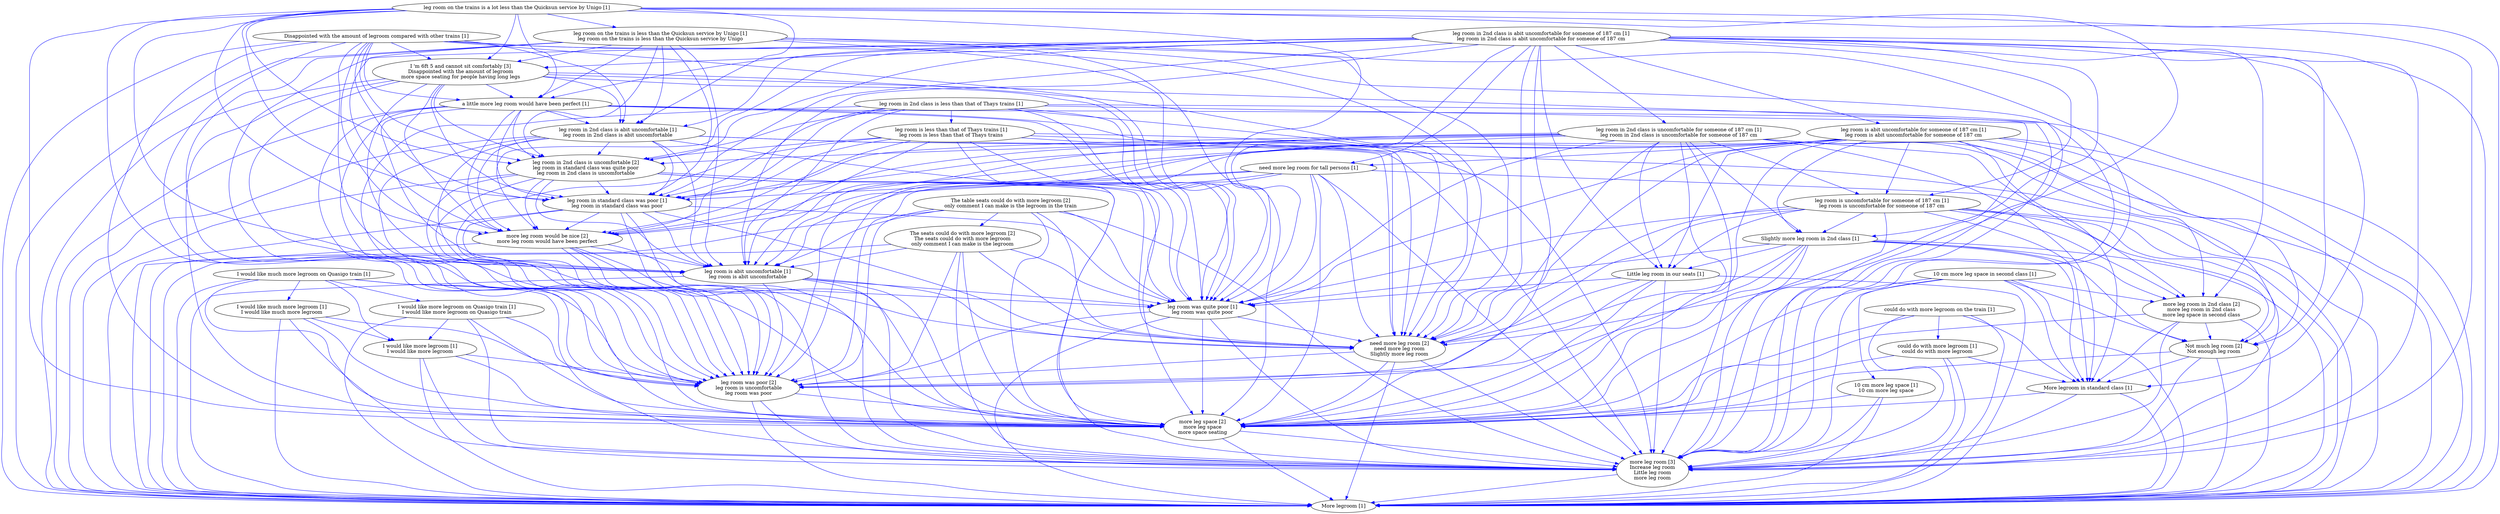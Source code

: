 digraph collapsedGraph {
"I 'm 6ft 5 and cannot sit comfortably [3]\nDisappointed with the amount of legroom\nmore space seating for people having long legs""more leg space [2]\nmore leg space\nmore space seating""leg room in 2nd class is uncomfortable [2]\nleg room in standard class was quite poor\nleg room in 2nd class is uncomfortable""more leg room [3]\nIncrease leg room\nLittle leg room\nmore leg room""need more leg room [2]\nneed more leg room\nSlightly more leg room""leg room was poor [2]\nleg room is uncomfortable\nleg room was poor""more leg room would be nice [2]\nmore leg room would have been perfect""more leg room in 2nd class [2]\nmore leg room in 2nd class\nmore leg space in second class""The table seats could do with more legroom [2]\nonly comment I can make is the legroom in the train""The seats could do with more legroom [2]\nThe seats could do with more legroom\nonly comment I can make is the legroom""Not much leg room [2]\nNot enough leg room""10 cm more leg space in second class [1]""10 cm more leg space [1]\n10 cm more leg space""Disappointed with the amount of legroom compared with other trains [1]""I would like much more legroom on Quasigo train [1]""I would like more legroom on Quasigo train [1]\nI would like more legroom on Quasigo train""I would like more legroom [1]\nI would like more legroom""I would like much more legroom [1]\nI would like much more legroom""Little leg room in our seats [1]""More legroom [1]""More legroom in standard class [1]""Slightly more leg room in 2nd class [1]""a little more leg room would have been perfect [1]""could do with more legroom on the train [1]""could do with more legroom [1]\ncould do with more legroom""leg room in 2nd class is abit uncomfortable for someone of 187 cm [1]\nleg room in 2nd class is abit uncomfortable for someone of 187 cm""leg room is abit uncomfortable for someone of 187 cm [1]\nleg room is abit uncomfortable for someone of 187 cm""leg room is abit uncomfortable [1]\nleg room is abit uncomfortable""leg room is uncomfortable for someone of 187 cm [1]\nleg room is uncomfortable for someone of 187 cm""leg room in 2nd class is abit uncomfortable [1]\nleg room in 2nd class is abit uncomfortable""leg room in 2nd class is uncomfortable for someone of 187 cm [1]\nleg room in 2nd class is uncomfortable for someone of 187 cm""leg room in 2nd class is less than that of Thays trains [1]""leg room is less than that of Thays trains [1]\nleg room is less than that of Thays trains""leg room in standard class was poor [1]\nleg room in standard class was poor""leg room was quite poor [1]\nleg room was quite poor""leg room on the trains is a lot less than the Quicksun service by Unigo [1]""leg room on the trains is less than the Quicksun service by Unigo [1]\nleg room on the trains is less than the Quicksun service by Unigo""need more leg room for tall persons [1]""leg room in standard class was poor [1]\nleg room in standard class was poor" -> "need more leg room [2]\nneed more leg room\nSlightly more leg room" [color=blue]
"leg room in standard class was poor [1]\nleg room in standard class was poor" -> "more leg room would be nice [2]\nmore leg room would have been perfect" [color=blue]
"Little leg room in our seats [1]" -> "leg room was poor [2]\nleg room is uncomfortable\nleg room was poor" [color=blue]
"Little leg room in our seats [1]" -> "need more leg room [2]\nneed more leg room\nSlightly more leg room" [color=blue]
"leg room in 2nd class is abit uncomfortable [1]\nleg room in 2nd class is abit uncomfortable" -> "need more leg room [2]\nneed more leg room\nSlightly more leg room" [color=blue]
"leg room in 2nd class is abit uncomfortable [1]\nleg room in 2nd class is abit uncomfortable" -> "leg room was poor [2]\nleg room is uncomfortable\nleg room was poor" [color=blue]
"Not much leg room [2]\nNot enough leg room" -> "More legroom [1]" [color=blue]
"leg room is abit uncomfortable for someone of 187 cm [1]\nleg room is abit uncomfortable for someone of 187 cm" -> "leg room was poor [2]\nleg room is uncomfortable\nleg room was poor" [color=blue]
"leg room in standard class was poor [1]\nleg room in standard class was poor" -> "More legroom [1]" [color=blue]
"Not much leg room [2]\nNot enough leg room" -> "more leg room [3]\nIncrease leg room\nLittle leg room\nmore leg room" [color=blue]
"leg room in 2nd class is abit uncomfortable [1]\nleg room in 2nd class is abit uncomfortable" -> "more leg room [3]\nIncrease leg room\nLittle leg room\nmore leg room" [color=blue]
"Not much leg room [2]\nNot enough leg room" -> "More legroom in standard class [1]" [color=blue]
"leg room was poor [2]\nleg room is uncomfortable\nleg room was poor" -> "more leg room [3]\nIncrease leg room\nLittle leg room\nmore leg room" [color=blue]
"leg room was poor [2]\nleg room is uncomfortable\nleg room was poor" -> "more leg space [2]\nmore leg space\nmore space seating" [color=blue]
"leg room in 2nd class is abit uncomfortable [1]\nleg room in 2nd class is abit uncomfortable" -> "More legroom [1]" [color=blue]
"I would like much more legroom [1]\nI would like much more legroom" -> "more leg space [2]\nmore leg space\nmore space seating" [color=blue]
"leg room in standard class was poor [1]\nleg room in standard class was poor" -> "more leg room [3]\nIncrease leg room\nLittle leg room\nmore leg room" [color=blue]
"Disappointed with the amount of legroom compared with other trains [1]" -> "more leg space [2]\nmore leg space\nmore space seating" [color=blue]
"leg room in 2nd class is uncomfortable for someone of 187 cm [1]\nleg room in 2nd class is uncomfortable for someone of 187 cm" -> "more leg space [2]\nmore leg space\nmore space seating" [color=blue]
"more leg room would be nice [2]\nmore leg room would have been perfect" -> "need more leg room [2]\nneed more leg room\nSlightly more leg room" [color=blue]
"more leg room would be nice [2]\nmore leg room would have been perfect" -> "leg room was poor [2]\nleg room is uncomfortable\nleg room was poor" [color=blue]
"leg room in 2nd class is uncomfortable for someone of 187 cm [1]\nleg room in 2nd class is uncomfortable for someone of 187 cm" -> "more leg room [3]\nIncrease leg room\nLittle leg room\nmore leg room" [color=blue]
"more leg room would be nice [2]\nmore leg room would have been perfect" -> "leg room is abit uncomfortable [1]\nleg room is abit uncomfortable" [color=blue]
"I would like much more legroom [1]\nI would like much more legroom" -> "more leg room [3]\nIncrease leg room\nLittle leg room\nmore leg room" [color=blue]
"I would like much more legroom [1]\nI would like much more legroom" -> "More legroom [1]" [color=blue]
"need more leg room [2]\nneed more leg room\nSlightly more leg room" -> "More legroom [1]" [color=blue]
"I 'm 6ft 5 and cannot sit comfortably [3]\nDisappointed with the amount of legroom\nmore space seating for people having long legs" -> "leg room is abit uncomfortable [1]\nleg room is abit uncomfortable" [color=blue]
"leg room was quite poor [1]\nleg room was quite poor" -> "more leg room [3]\nIncrease leg room\nLittle leg room\nmore leg room" [color=blue]
"leg room was quite poor [1]\nleg room was quite poor" -> "leg room was poor [2]\nleg room is uncomfortable\nleg room was poor" [color=blue]
"leg room was quite poor [1]\nleg room was quite poor" -> "more leg space [2]\nmore leg space\nmore space seating" [color=blue]
"I 'm 6ft 5 and cannot sit comfortably [3]\nDisappointed with the amount of legroom\nmore space seating for people having long legs" -> "need more leg room [2]\nneed more leg room\nSlightly more leg room" [color=blue]
"need more leg room [2]\nneed more leg room\nSlightly more leg room" -> "more leg room [3]\nIncrease leg room\nLittle leg room\nmore leg room" [color=blue]
"I 'm 6ft 5 and cannot sit comfortably [3]\nDisappointed with the amount of legroom\nmore space seating for people having long legs" -> "leg room was poor [2]\nleg room is uncomfortable\nleg room was poor" [color=blue]
"could do with more legroom on the train [1]" -> "more leg room [3]\nIncrease leg room\nLittle leg room\nmore leg room" [color=blue]
"leg room in 2nd class is uncomfortable for someone of 187 cm [1]\nleg room in 2nd class is uncomfortable for someone of 187 cm" -> "need more leg room [2]\nneed more leg room\nSlightly more leg room" [color=blue]
"could do with more legroom on the train [1]" -> "more leg space [2]\nmore leg space\nmore space seating" [color=blue]
"I would like more legroom [1]\nI would like more legroom" -> "more leg space [2]\nmore leg space\nmore space seating" [color=blue]
"need more leg room for tall persons [1]" -> "more leg room [3]\nIncrease leg room\nLittle leg room\nmore leg room" [color=blue]
"need more leg room for tall persons [1]" -> "More legroom [1]" [color=blue]
"could do with more legroom on the train [1]" -> "More legroom in standard class [1]" [color=blue]
"leg room in 2nd class is less than that of Thays trains [1]" -> "leg room is abit uncomfortable [1]\nleg room is abit uncomfortable" [color=blue]
"could do with more legroom on the train [1]" -> "More legroom [1]" [color=blue]
"leg room is abit uncomfortable for someone of 187 cm [1]\nleg room is abit uncomfortable for someone of 187 cm" -> "more leg space [2]\nmore leg space\nmore space seating" [color=blue]
"10 cm more leg space in second class [1]" -> "Not much leg room [2]\nNot enough leg room" [color=blue]
"leg room is abit uncomfortable for someone of 187 cm [1]\nleg room is abit uncomfortable for someone of 187 cm" -> "more leg room [3]\nIncrease leg room\nLittle leg room\nmore leg room" [color=blue]
"I would like more legroom [1]\nI would like more legroom" -> "More legroom [1]" [color=blue]
"leg room in 2nd class is less than that of Thays trains [1]" -> "need more leg room [2]\nneed more leg room\nSlightly more leg room" [color=blue]
"I would like more legroom [1]\nI would like more legroom" -> "more leg room [3]\nIncrease leg room\nLittle leg room\nmore leg room" [color=blue]
"The seats could do with more legroom [2]\nThe seats could do with more legroom\nonly comment I can make is the legroom" -> "more leg space [2]\nmore leg space\nmore space seating" [color=blue]
"need more leg room for tall persons [1]" -> "leg room in standard class was poor [1]\nleg room in standard class was poor" [color=blue]
"10 cm more leg space in second class [1]" -> "More legroom [1]" [color=blue]
"Disappointed with the amount of legroom compared with other trains [1]" -> "leg room is abit uncomfortable [1]\nleg room is abit uncomfortable" [color=blue]
"need more leg room for tall persons [1]" -> "leg room was quite poor [1]\nleg room was quite poor" [color=blue]
"10 cm more leg space in second class [1]" -> "more leg room [3]\nIncrease leg room\nLittle leg room\nmore leg room" [color=blue]
"Disappointed with the amount of legroom compared with other trains [1]" -> "leg room was poor [2]\nleg room is uncomfortable\nleg room was poor" [color=blue]
"Disappointed with the amount of legroom compared with other trains [1]" -> "need more leg room [2]\nneed more leg room\nSlightly more leg room" [color=blue]
"leg room is abit uncomfortable for someone of 187 cm [1]\nleg room is abit uncomfortable for someone of 187 cm" -> "need more leg room [2]\nneed more leg room\nSlightly more leg room" [color=blue]
"10 cm more leg space in second class [1]" -> "More legroom in standard class [1]" [color=blue]
"leg room is abit uncomfortable [1]\nleg room is abit uncomfortable" -> "leg room was poor [2]\nleg room is uncomfortable\nleg room was poor" [color=blue]
"leg room is abit uncomfortable [1]\nleg room is abit uncomfortable" -> "need more leg room [2]\nneed more leg room\nSlightly more leg room" [color=blue]
"The seats could do with more legroom [2]\nThe seats could do with more legroom\nonly comment I can make is the legroom" -> "More legroom [1]" [color=blue]
"The seats could do with more legroom [2]\nThe seats could do with more legroom\nonly comment I can make is the legroom" -> "leg room is abit uncomfortable [1]\nleg room is abit uncomfortable" [color=blue]
"The seats could do with more legroom [2]\nThe seats could do with more legroom\nonly comment I can make is the legroom" -> "leg room was poor [2]\nleg room is uncomfortable\nleg room was poor" [color=blue]
"The seats could do with more legroom [2]\nThe seats could do with more legroom\nonly comment I can make is the legroom" -> "need more leg room [2]\nneed more leg room\nSlightly more leg room" [color=blue]
"leg room is abit uncomfortable for someone of 187 cm [1]\nleg room is abit uncomfortable for someone of 187 cm" -> "leg room was quite poor [1]\nleg room was quite poor" [color=blue]
"leg room is abit uncomfortable for someone of 187 cm [1]\nleg room is abit uncomfortable for someone of 187 cm" -> "leg room in standard class was poor [1]\nleg room in standard class was poor" [color=blue]
"a little more leg room would have been perfect [1]" -> "need more leg room [2]\nneed more leg room\nSlightly more leg room" [color=blue]
"a little more leg room would have been perfect [1]" -> "leg room was poor [2]\nleg room is uncomfortable\nleg room was poor" [color=blue]
"a little more leg room would have been perfect [1]" -> "leg room is abit uncomfortable [1]\nleg room is abit uncomfortable" [color=blue]
"leg room on the trains is less than the Quicksun service by Unigo [1]\nleg room on the trains is less than the Quicksun service by Unigo" -> "need more leg room [2]\nneed more leg room\nSlightly more leg room" [color=blue]
"Not much leg room [2]\nNot enough leg room" -> "more leg space [2]\nmore leg space\nmore space seating" [color=blue]
"leg room was poor [2]\nleg room is uncomfortable\nleg room was poor" -> "More legroom [1]" [color=blue]
"leg room is abit uncomfortable for someone of 187 cm [1]\nleg room is abit uncomfortable for someone of 187 cm" -> "more leg room would be nice [2]\nmore leg room would have been perfect" [color=blue]
"leg room is abit uncomfortable for someone of 187 cm [1]\nleg room is abit uncomfortable for someone of 187 cm" -> "need more leg room for tall persons [1]" [color=blue]
"leg room on the trains is less than the Quicksun service by Unigo [1]\nleg room on the trains is less than the Quicksun service by Unigo" -> "leg room is abit uncomfortable [1]\nleg room is abit uncomfortable" [color=blue]
"leg room on the trains is less than the Quicksun service by Unigo [1]\nleg room on the trains is less than the Quicksun service by Unigo" -> "I 'm 6ft 5 and cannot sit comfortably [3]\nDisappointed with the amount of legroom\nmore space seating for people having long legs" [color=blue]
"leg room on the trains is less than the Quicksun service by Unigo [1]\nleg room on the trains is less than the Quicksun service by Unigo" -> "more leg room would be nice [2]\nmore leg room would have been perfect" [color=blue]
"Slightly more leg room in 2nd class [1]" -> "more leg room [3]\nIncrease leg room\nLittle leg room\nmore leg room" [color=blue]
"Slightly more leg room in 2nd class [1]" -> "More legroom [1]" [color=blue]
"Slightly more leg room in 2nd class [1]" -> "Little leg room in our seats [1]" [color=blue]
"leg room on the trains is less than the Quicksun service by Unigo [1]\nleg room on the trains is less than the Quicksun service by Unigo" -> "leg room in 2nd class is uncomfortable [2]\nleg room in standard class was quite poor\nleg room in 2nd class is uncomfortable" [color=blue]
"leg room on the trains is less than the Quicksun service by Unigo [1]\nleg room on the trains is less than the Quicksun service by Unigo" -> "leg room in 2nd class is abit uncomfortable [1]\nleg room in 2nd class is abit uncomfortable" [color=blue]
"leg room on the trains is less than the Quicksun service by Unigo [1]\nleg room on the trains is less than the Quicksun service by Unigo" -> "more leg room [3]\nIncrease leg room\nLittle leg room\nmore leg room" [color=blue]
"leg room on the trains is less than the Quicksun service by Unigo [1]\nleg room on the trains is less than the Quicksun service by Unigo" -> "more leg space [2]\nmore leg space\nmore space seating" [color=blue]
"leg room on the trains is less than the Quicksun service by Unigo [1]\nleg room on the trains is less than the Quicksun service by Unigo" -> "leg room was poor [2]\nleg room is uncomfortable\nleg room was poor" [color=blue]
"Slightly more leg room in 2nd class [1]" -> "leg room was poor [2]\nleg room is uncomfortable\nleg room was poor" [color=blue]
"Slightly more leg room in 2nd class [1]" -> "leg room was quite poor [1]\nleg room was quite poor" [color=blue]
"leg room in 2nd class is abit uncomfortable for someone of 187 cm [1]\nleg room in 2nd class is abit uncomfortable for someone of 187 cm" -> "need more leg room [2]\nneed more leg room\nSlightly more leg room" [color=blue]
"leg room in 2nd class is abit uncomfortable for someone of 187 cm [1]\nleg room in 2nd class is abit uncomfortable for someone of 187 cm" -> "leg room was poor [2]\nleg room is uncomfortable\nleg room was poor" [color=blue]
"a little more leg room would have been perfect [1]" -> "more leg space [2]\nmore leg space\nmore space seating" [color=blue]
"I 'm 6ft 5 and cannot sit comfortably [3]\nDisappointed with the amount of legroom\nmore space seating for people having long legs" -> "leg room in standard class was poor [1]\nleg room in standard class was poor" [color=blue]
"10 cm more leg space in second class [1]" -> "more leg space [2]\nmore leg space\nmore space seating" [color=blue]
"a little more leg room would have been perfect [1]" -> "leg room in 2nd class is uncomfortable [2]\nleg room in standard class was quite poor\nleg room in 2nd class is uncomfortable" [color=blue]
"a little more leg room would have been perfect [1]" -> "leg room in 2nd class is abit uncomfortable [1]\nleg room in 2nd class is abit uncomfortable" [color=blue]
"Slightly more leg room in 2nd class [1]" -> "need more leg room [2]\nneed more leg room\nSlightly more leg room" [color=blue]
"more leg room in 2nd class [2]\nmore leg room in 2nd class\nmore leg space in second class" -> "Not much leg room [2]\nNot enough leg room" [color=blue]
"need more leg room for tall persons [1]" -> "more leg room would be nice [2]\nmore leg room would have been perfect" [color=blue]
"I would like more legroom [1]\nI would like more legroom" -> "leg room was poor [2]\nleg room is uncomfortable\nleg room was poor" [color=blue]
"10 cm more leg space in second class [1]" -> "more leg room in 2nd class [2]\nmore leg room in 2nd class\nmore leg space in second class" [color=blue]
"more leg room in 2nd class [2]\nmore leg room in 2nd class\nmore leg space in second class" -> "More legroom in standard class [1]" [color=blue]
"more leg room in 2nd class [2]\nmore leg room in 2nd class\nmore leg space in second class" -> "more leg room [3]\nIncrease leg room\nLittle leg room\nmore leg room" [color=blue]
"need more leg room for tall persons [1]" -> "leg room was poor [2]\nleg room is uncomfortable\nleg room was poor" [color=blue]
"need more leg room for tall persons [1]" -> "more leg space [2]\nmore leg space\nmore space seating" [color=blue]
"I would like more legroom on Quasigo train [1]\nI would like more legroom on Quasigo train" -> "more leg space [2]\nmore leg space\nmore space seating" [color=blue]
"Slightly more leg room in 2nd class [1]" -> "more leg space [2]\nmore leg space\nmore space seating" [color=blue]
"more leg room in 2nd class [2]\nmore leg room in 2nd class\nmore leg space in second class" -> "More legroom [1]" [color=blue]
"a little more leg room would have been perfect [1]" -> "leg room in standard class was poor [1]\nleg room in standard class was poor" [color=blue]
"a little more leg room would have been perfect [1]" -> "leg room was quite poor [1]\nleg room was quite poor" [color=blue]
"I 'm 6ft 5 and cannot sit comfortably [3]\nDisappointed with the amount of legroom\nmore space seating for people having long legs" -> "leg room in 2nd class is uncomfortable [2]\nleg room in standard class was quite poor\nleg room in 2nd class is uncomfortable" [color=blue]
"I 'm 6ft 5 and cannot sit comfortably [3]\nDisappointed with the amount of legroom\nmore space seating for people having long legs" -> "leg room in 2nd class is abit uncomfortable [1]\nleg room in 2nd class is abit uncomfortable" [color=blue]
"I would like more legroom on Quasigo train [1]\nI would like more legroom on Quasigo train" -> "More legroom [1]" [color=blue]
"a little more leg room would have been perfect [1]" -> "more leg room would be nice [2]\nmore leg room would have been perfect" [color=blue]
"I would like more legroom on Quasigo train [1]\nI would like more legroom on Quasigo train" -> "more leg room [3]\nIncrease leg room\nLittle leg room\nmore leg room" [color=blue]
"leg room was quite poor [1]\nleg room was quite poor" -> "need more leg room [2]\nneed more leg room\nSlightly more leg room" [color=blue]
"more leg room in 2nd class [2]\nmore leg room in 2nd class\nmore leg space in second class" -> "more leg space [2]\nmore leg space\nmore space seating" [color=blue]
"more leg room [3]\nIncrease leg room\nLittle leg room\nmore leg room" -> "More legroom [1]" [color=blue]
"The table seats could do with more legroom [2]\nonly comment I can make is the legroom in the train" -> "leg room was poor [2]\nleg room is uncomfortable\nleg room was poor" [color=blue]
"The table seats could do with more legroom [2]\nonly comment I can make is the legroom in the train" -> "more leg room [3]\nIncrease leg room\nLittle leg room\nmore leg room" [color=blue]
"leg room on the trains is less than the Quicksun service by Unigo [1]\nleg room on the trains is less than the Quicksun service by Unigo" -> "More legroom [1]" [color=blue]
"leg room was quite poor [1]\nleg room was quite poor" -> "More legroom [1]" [color=blue]
"I would like much more legroom [1]\nI would like much more legroom" -> "leg room was poor [2]\nleg room is uncomfortable\nleg room was poor" [color=blue]
"a little more leg room would have been perfect [1]" -> "more leg room [3]\nIncrease leg room\nLittle leg room\nmore leg room" [color=blue]
"a little more leg room would have been perfect [1]" -> "More legroom [1]" [color=blue]
"leg room on the trains is less than the Quicksun service by Unigo [1]\nleg room on the trains is less than the Quicksun service by Unigo" -> "leg room was quite poor [1]\nleg room was quite poor" [color=blue]
"leg room on the trains is less than the Quicksun service by Unigo [1]\nleg room on the trains is less than the Quicksun service by Unigo" -> "a little more leg room would have been perfect [1]" [color=blue]
"leg room on the trains is less than the Quicksun service by Unigo [1]\nleg room on the trains is less than the Quicksun service by Unigo" -> "leg room in standard class was poor [1]\nleg room in standard class was poor" [color=blue]
"I would like more legroom on Quasigo train [1]\nI would like more legroom on Quasigo train" -> "leg room was poor [2]\nleg room is uncomfortable\nleg room was poor" [color=blue]
"I would like much more legroom on Quasigo train [1]" -> "more leg space [2]\nmore leg space\nmore space seating" [color=blue]
"leg room in 2nd class is uncomfortable [2]\nleg room in standard class was quite poor\nleg room in 2nd class is uncomfortable" -> "more leg room [3]\nIncrease leg room\nLittle leg room\nmore leg room" [color=blue]
"leg room in 2nd class is uncomfortable [2]\nleg room in standard class was quite poor\nleg room in 2nd class is uncomfortable" -> "more leg space [2]\nmore leg space\nmore space seating" [color=blue]
"I would like much more legroom on Quasigo train [1]" -> "more leg room [3]\nIncrease leg room\nLittle leg room\nmore leg room" [color=blue]
"leg room on the trains is a lot less than the Quicksun service by Unigo [1]" -> "leg room is abit uncomfortable [1]\nleg room is abit uncomfortable" [color=blue]
"The table seats could do with more legroom [2]\nonly comment I can make is the legroom in the train" -> "The seats could do with more legroom [2]\nThe seats could do with more legroom\nonly comment I can make is the legroom" [color=blue]
"I would like much more legroom on Quasigo train [1]" -> "More legroom [1]" [color=blue]
"leg room in 2nd class is less than that of Thays trains [1]" -> "more leg room [3]\nIncrease leg room\nLittle leg room\nmore leg room" [color=blue]
"leg room on the trains is a lot less than the Quicksun service by Unigo [1]" -> "need more leg room [2]\nneed more leg room\nSlightly more leg room" [color=blue]
"leg room in 2nd class is less than that of Thays trains [1]" -> "More legroom [1]" [color=blue]
"I 'm 6ft 5 and cannot sit comfortably [3]\nDisappointed with the amount of legroom\nmore space seating for people having long legs" -> "a little more leg room would have been perfect [1]" [color=blue]
"more leg room would be nice [2]\nmore leg room would have been perfect" -> "More legroom [1]" [color=blue]
"more leg room would be nice [2]\nmore leg room would have been perfect" -> "more leg room [3]\nIncrease leg room\nLittle leg room\nmore leg room" [color=blue]
"could do with more legroom [1]\ncould do with more legroom" -> "more leg space [2]\nmore leg space\nmore space seating" [color=blue]
"The seats could do with more legroom [2]\nThe seats could do with more legroom\nonly comment I can make is the legroom" -> "leg room was quite poor [1]\nleg room was quite poor" [color=blue]
"leg room in 2nd class is uncomfortable [2]\nleg room in standard class was quite poor\nleg room in 2nd class is uncomfortable" -> "leg room was quite poor [1]\nleg room was quite poor" [color=blue]
"The table seats could do with more legroom [2]\nonly comment I can make is the legroom in the train" -> "leg room was quite poor [1]\nleg room was quite poor" [color=blue]
"leg room in 2nd class is uncomfortable for someone of 187 cm [1]\nleg room in 2nd class is uncomfortable for someone of 187 cm" -> "leg room was poor [2]\nleg room is uncomfortable\nleg room was poor" [color=blue]
"could do with more legroom [1]\ncould do with more legroom" -> "more leg room [3]\nIncrease leg room\nLittle leg room\nmore leg room" [color=blue]
"leg room in 2nd class is less than that of Thays trains [1]" -> "leg room was quite poor [1]\nleg room was quite poor" [color=blue]
"leg room in 2nd class is uncomfortable [2]\nleg room in standard class was quite poor\nleg room in 2nd class is uncomfortable" -> "leg room in standard class was poor [1]\nleg room in standard class was poor" [color=blue]
"leg room in 2nd class is less than that of Thays trains [1]" -> "leg room in standard class was poor [1]\nleg room in standard class was poor" [color=blue]
"I 'm 6ft 5 and cannot sit comfortably [3]\nDisappointed with the amount of legroom\nmore space seating for people having long legs" -> "more leg space [2]\nmore leg space\nmore space seating" [color=blue]
"leg room on the trains is a lot less than the Quicksun service by Unigo [1]" -> "more leg room would be nice [2]\nmore leg room would have been perfect" [color=blue]
"more leg room would be nice [2]\nmore leg room would have been perfect" -> "leg room was quite poor [1]\nleg room was quite poor" [color=blue]
"leg room on the trains is a lot less than the Quicksun service by Unigo [1]" -> "I 'm 6ft 5 and cannot sit comfortably [3]\nDisappointed with the amount of legroom\nmore space seating for people having long legs" [color=blue]
"I 'm 6ft 5 and cannot sit comfortably [3]\nDisappointed with the amount of legroom\nmore space seating for people having long legs" -> "more leg room [3]\nIncrease leg room\nLittle leg room\nmore leg room" [color=blue]
"leg room is less than that of Thays trains [1]\nleg room is less than that of Thays trains" -> "leg room was poor [2]\nleg room is uncomfortable\nleg room was poor" [color=blue]
"leg room is less than that of Thays trains [1]\nleg room is less than that of Thays trains" -> "more leg space [2]\nmore leg space\nmore space seating" [color=blue]
"The seats could do with more legroom [2]\nThe seats could do with more legroom\nonly comment I can make is the legroom" -> "more leg room [3]\nIncrease leg room\nLittle leg room\nmore leg room" [color=blue]
"leg room is less than that of Thays trains [1]\nleg room is less than that of Thays trains" -> "leg room is abit uncomfortable [1]\nleg room is abit uncomfortable" [color=blue]
"leg room on the trains is a lot less than the Quicksun service by Unigo [1]" -> "leg room was poor [2]\nleg room is uncomfortable\nleg room was poor" [color=blue]
"leg room in 2nd class is uncomfortable [2]\nleg room in standard class was quite poor\nleg room in 2nd class is uncomfortable" -> "more leg room would be nice [2]\nmore leg room would have been perfect" [color=blue]
"leg room in 2nd class is less than that of Thays trains [1]" -> "more leg room would be nice [2]\nmore leg room would have been perfect" [color=blue]
"leg room is less than that of Thays trains [1]\nleg room is less than that of Thays trains" -> "leg room in 2nd class is uncomfortable [2]\nleg room in standard class was quite poor\nleg room in 2nd class is uncomfortable" [color=blue]
"leg room in 2nd class is uncomfortable [2]\nleg room in standard class was quite poor\nleg room in 2nd class is uncomfortable" -> "need more leg room [2]\nneed more leg room\nSlightly more leg room" [color=blue]
"leg room is less than that of Thays trains [1]\nleg room is less than that of Thays trains" -> "more leg room [3]\nIncrease leg room\nLittle leg room\nmore leg room" [color=blue]
"leg room on the trains is a lot less than the Quicksun service by Unigo [1]" -> "more leg space [2]\nmore leg space\nmore space seating" [color=blue]
"leg room on the trains is a lot less than the Quicksun service by Unigo [1]" -> "more leg room [3]\nIncrease leg room\nLittle leg room\nmore leg room" [color=blue]
"leg room on the trains is a lot less than the Quicksun service by Unigo [1]" -> "leg room in 2nd class is abit uncomfortable [1]\nleg room in 2nd class is abit uncomfortable" [color=blue]
"leg room on the trains is a lot less than the Quicksun service by Unigo [1]" -> "leg room in 2nd class is uncomfortable [2]\nleg room in standard class was quite poor\nleg room in 2nd class is uncomfortable" [color=blue]
"leg room in 2nd class is less than that of Thays trains [1]" -> "leg room was poor [2]\nleg room is uncomfortable\nleg room was poor" [color=blue]
"leg room in 2nd class is less than that of Thays trains [1]" -> "more leg space [2]\nmore leg space\nmore space seating" [color=blue]
"I would like much more legroom on Quasigo train [1]" -> "leg room was poor [2]\nleg room is uncomfortable\nleg room was poor" [color=blue]
"10 cm more leg space [1]\n10 cm more leg space" -> "More legroom [1]" [color=blue]
"10 cm more leg space [1]\n10 cm more leg space" -> "more leg room [3]\nIncrease leg room\nLittle leg room\nmore leg room" [color=blue]
"leg room on the trains is a lot less than the Quicksun service by Unigo [1]" -> "More legroom [1]" [color=blue]
"I 'm 6ft 5 and cannot sit comfortably [3]\nDisappointed with the amount of legroom\nmore space seating for people having long legs" -> "leg room was quite poor [1]\nleg room was quite poor" [color=blue]
"leg room is less than that of Thays trains [1]\nleg room is less than that of Thays trains" -> "need more leg room [2]\nneed more leg room\nSlightly more leg room" [color=blue]
"leg room in 2nd class is less than that of Thays trains [1]" -> "leg room in 2nd class is uncomfortable [2]\nleg room in standard class was quite poor\nleg room in 2nd class is uncomfortable" [color=blue]
"more leg space [2]\nmore leg space\nmore space seating" -> "more leg room [3]\nIncrease leg room\nLittle leg room\nmore leg room" [color=blue]
"more leg space [2]\nmore leg space\nmore space seating" -> "More legroom [1]" [color=blue]
"leg room on the trains is a lot less than the Quicksun service by Unigo [1]" -> "leg room in standard class was poor [1]\nleg room in standard class was poor" [color=blue]
"leg room on the trains is a lot less than the Quicksun service by Unigo [1]" -> "a little more leg room would have been perfect [1]" [color=blue]
"leg room on the trains is a lot less than the Quicksun service by Unigo [1]" -> "leg room was quite poor [1]\nleg room was quite poor" [color=blue]
"I 'm 6ft 5 and cannot sit comfortably [3]\nDisappointed with the amount of legroom\nmore space seating for people having long legs" -> "more leg room would be nice [2]\nmore leg room would have been perfect" [color=blue]
"I 'm 6ft 5 and cannot sit comfortably [3]\nDisappointed with the amount of legroom\nmore space seating for people having long legs" -> "More legroom [1]" [color=blue]
"leg room in standard class was poor [1]\nleg room in standard class was poor" -> "leg room is abit uncomfortable [1]\nleg room is abit uncomfortable" [color=blue]
"leg room in 2nd class is abit uncomfortable [1]\nleg room in 2nd class is abit uncomfortable" -> "more leg space [2]\nmore leg space\nmore space seating" [color=blue]
"The table seats could do with more legroom [2]\nonly comment I can make is the legroom in the train" -> "More legroom [1]" [color=blue]
"leg room in standard class was poor [1]\nleg room in standard class was poor" -> "more leg space [2]\nmore leg space\nmore space seating" [color=blue]
"leg room in 2nd class is abit uncomfortable [1]\nleg room in 2nd class is abit uncomfortable" -> "leg room in 2nd class is uncomfortable [2]\nleg room in standard class was quite poor\nleg room in 2nd class is uncomfortable" [color=blue]
"leg room in standard class was poor [1]\nleg room in standard class was poor" -> "leg room was poor [2]\nleg room is uncomfortable\nleg room was poor" [color=blue]
"leg room is abit uncomfortable for someone of 187 cm [1]\nleg room is abit uncomfortable for someone of 187 cm" -> "More legroom [1]" [color=blue]
"Little leg room in our seats [1]" -> "leg room was quite poor [1]\nleg room was quite poor" [color=blue]
"The table seats could do with more legroom [2]\nonly comment I can make is the legroom in the train" -> "more leg space [2]\nmore leg space\nmore space seating" [color=blue]
"Little leg room in our seats [1]" -> "more leg room [3]\nIncrease leg room\nLittle leg room\nmore leg room" [color=blue]
"Little leg room in our seats [1]" -> "More legroom [1]" [color=blue]
"More legroom in standard class [1]" -> "more leg room [3]\nIncrease leg room\nLittle leg room\nmore leg room" [color=blue]
"More legroom in standard class [1]" -> "more leg space [2]\nmore leg space\nmore space seating" [color=blue]
"leg room is uncomfortable for someone of 187 cm [1]\nleg room is uncomfortable for someone of 187 cm" -> "leg room was quite poor [1]\nleg room was quite poor" [color=blue]
"The table seats could do with more legroom [2]\nonly comment I can make is the legroom in the train" -> "need more leg room [2]\nneed more leg room\nSlightly more leg room" [color=blue]
"The table seats could do with more legroom [2]\nonly comment I can make is the legroom in the train" -> "leg room is abit uncomfortable [1]\nleg room is abit uncomfortable" [color=blue]
"leg room in 2nd class is abit uncomfortable [1]\nleg room in 2nd class is abit uncomfortable" -> "leg room was quite poor [1]\nleg room was quite poor" [color=blue]
"leg room in 2nd class is abit uncomfortable [1]\nleg room in 2nd class is abit uncomfortable" -> "leg room in standard class was poor [1]\nleg room in standard class was poor" [color=blue]
"leg room in 2nd class is uncomfortable for someone of 187 cm [1]\nleg room in 2nd class is uncomfortable for someone of 187 cm" -> "Little leg room in our seats [1]" [color=blue]
"Little leg room in our seats [1]" -> "more leg space [2]\nmore leg space\nmore space seating" [color=blue]
"leg room in 2nd class is uncomfortable for someone of 187 cm [1]\nleg room in 2nd class is uncomfortable for someone of 187 cm" -> "More legroom [1]" [color=blue]
"leg room in 2nd class is uncomfortable for someone of 187 cm [1]\nleg room in 2nd class is uncomfortable for someone of 187 cm" -> "Slightly more leg room in 2nd class [1]" [color=blue]
"leg room is abit uncomfortable [1]\nleg room is abit uncomfortable" -> "leg room was quite poor [1]\nleg room was quite poor" [color=blue]
"leg room is uncomfortable for someone of 187 cm [1]\nleg room is uncomfortable for someone of 187 cm" -> "more leg room [3]\nIncrease leg room\nLittle leg room\nmore leg room" [color=blue]
"need more leg room for tall persons [1]" -> "need more leg room [2]\nneed more leg room\nSlightly more leg room" [color=blue]
"leg room is uncomfortable for someone of 187 cm [1]\nleg room is uncomfortable for someone of 187 cm" -> "More legroom [1]" [color=blue]
"leg room in 2nd class is abit uncomfortable [1]\nleg room in 2nd class is abit uncomfortable" -> "more leg room would be nice [2]\nmore leg room would have been perfect" [color=blue]
"leg room is uncomfortable for someone of 187 cm [1]\nleg room is uncomfortable for someone of 187 cm" -> "Slightly more leg room in 2nd class [1]" [color=blue]
"need more leg room for tall persons [1]" -> "leg room is abit uncomfortable [1]\nleg room is abit uncomfortable" [color=blue]
"need more leg room [2]\nneed more leg room\nSlightly more leg room" -> "more leg space [2]\nmore leg space\nmore space seating" [color=blue]
"leg room is uncomfortable for someone of 187 cm [1]\nleg room is uncomfortable for someone of 187 cm" -> "Little leg room in our seats [1]" [color=blue]
"leg room is uncomfortable for someone of 187 cm [1]\nleg room is uncomfortable for someone of 187 cm" -> "need more leg room [2]\nneed more leg room\nSlightly more leg room" [color=blue]
"leg room is uncomfortable for someone of 187 cm [1]\nleg room is uncomfortable for someone of 187 cm" -> "leg room was poor [2]\nleg room is uncomfortable\nleg room was poor" [color=blue]
"leg room is abit uncomfortable [1]\nleg room is abit uncomfortable" -> "More legroom [1]" [color=blue]
"leg room in 2nd class is uncomfortable for someone of 187 cm [1]\nleg room in 2nd class is uncomfortable for someone of 187 cm" -> "leg room was quite poor [1]\nleg room was quite poor" [color=blue]
"leg room is abit uncomfortable [1]\nleg room is abit uncomfortable" -> "more leg room [3]\nIncrease leg room\nLittle leg room\nmore leg room" [color=blue]
"10 cm more leg space [1]\n10 cm more leg space" -> "more leg space [2]\nmore leg space\nmore space seating" [color=blue]
"Disappointed with the amount of legroom compared with other trains [1]" -> "more leg room [3]\nIncrease leg room\nLittle leg room\nmore leg room" [color=blue]
"Disappointed with the amount of legroom compared with other trains [1]" -> "More legroom [1]" [color=blue]
"leg room is uncomfortable for someone of 187 cm [1]\nleg room is uncomfortable for someone of 187 cm" -> "more leg space [2]\nmore leg space\nmore space seating" [color=blue]
"leg room is less than that of Thays trains [1]\nleg room is less than that of Thays trains" -> "more leg room would be nice [2]\nmore leg room would have been perfect" [color=blue]
"leg room is abit uncomfortable [1]\nleg room is abit uncomfortable" -> "more leg space [2]\nmore leg space\nmore space seating" [color=blue]
"leg room in 2nd class is abit uncomfortable for someone of 187 cm [1]\nleg room in 2nd class is abit uncomfortable for someone of 187 cm" -> "more leg room would be nice [2]\nmore leg room would have been perfect" [color=blue]
"more leg room would be nice [2]\nmore leg room would have been perfect" -> "more leg space [2]\nmore leg space\nmore space seating" [color=blue]
"leg room in 2nd class is uncomfortable [2]\nleg room in standard class was quite poor\nleg room in 2nd class is uncomfortable" -> "More legroom [1]" [color=blue]
"leg room in 2nd class is uncomfortable [2]\nleg room in standard class was quite poor\nleg room in 2nd class is uncomfortable" -> "leg room was poor [2]\nleg room is uncomfortable\nleg room was poor" [color=blue]
"Disappointed with the amount of legroom compared with other trains [1]" -> "leg room in standard class was poor [1]\nleg room in standard class was poor" [color=blue]
"Disappointed with the amount of legroom compared with other trains [1]" -> "a little more leg room would have been perfect [1]" [color=blue]
"Disappointed with the amount of legroom compared with other trains [1]" -> "leg room was quite poor [1]\nleg room was quite poor" [color=blue]
"leg room is less than that of Thays trains [1]\nleg room is less than that of Thays trains" -> "leg room in standard class was poor [1]\nleg room in standard class was poor" [color=blue]
"could do with more legroom [1]\ncould do with more legroom" -> "More legroom [1]" [color=blue]
"leg room is less than that of Thays trains [1]\nleg room is less than that of Thays trains" -> "leg room was quite poor [1]\nleg room was quite poor" [color=blue]
"leg room in 2nd class is abit uncomfortable for someone of 187 cm [1]\nleg room in 2nd class is abit uncomfortable for someone of 187 cm" -> "I 'm 6ft 5 and cannot sit comfortably [3]\nDisappointed with the amount of legroom\nmore space seating for people having long legs" [color=blue]
"leg room in 2nd class is abit uncomfortable for someone of 187 cm [1]\nleg room in 2nd class is abit uncomfortable for someone of 187 cm" -> "more leg space [2]\nmore leg space\nmore space seating" [color=blue]
"leg room in 2nd class is abit uncomfortable for someone of 187 cm [1]\nleg room in 2nd class is abit uncomfortable for someone of 187 cm" -> "more leg room [3]\nIncrease leg room\nLittle leg room\nmore leg room" [color=blue]
"leg room in 2nd class is abit uncomfortable for someone of 187 cm [1]\nleg room in 2nd class is abit uncomfortable for someone of 187 cm" -> "leg room in 2nd class is uncomfortable [2]\nleg room in standard class was quite poor\nleg room in 2nd class is uncomfortable" [color=blue]
"could do with more legroom [1]\ncould do with more legroom" -> "More legroom in standard class [1]" [color=blue]
"Disappointed with the amount of legroom compared with other trains [1]" -> "I 'm 6ft 5 and cannot sit comfortably [3]\nDisappointed with the amount of legroom\nmore space seating for people having long legs" [color=blue]
"Disappointed with the amount of legroom compared with other trains [1]" -> "more leg room would be nice [2]\nmore leg room would have been perfect" [color=blue]
"leg room is less than that of Thays trains [1]\nleg room is less than that of Thays trains" -> "More legroom [1]" [color=blue]
"leg room in 2nd class is abit uncomfortable for someone of 187 cm [1]\nleg room in 2nd class is abit uncomfortable for someone of 187 cm" -> "More legroom [1]" [color=blue]
"Disappointed with the amount of legroom compared with other trains [1]" -> "leg room in 2nd class is uncomfortable [2]\nleg room in standard class was quite poor\nleg room in 2nd class is uncomfortable" [color=blue]
"Disappointed with the amount of legroom compared with other trains [1]" -> "leg room in 2nd class is abit uncomfortable [1]\nleg room in 2nd class is abit uncomfortable" [color=blue]
"leg room in 2nd class is abit uncomfortable for someone of 187 cm [1]\nleg room in 2nd class is abit uncomfortable for someone of 187 cm" -> "leg room was quite poor [1]\nleg room was quite poor" [color=blue]
"leg room in 2nd class is abit uncomfortable for someone of 187 cm [1]\nleg room in 2nd class is abit uncomfortable for someone of 187 cm" -> "a little more leg room would have been perfect [1]" [color=blue]
"leg room in 2nd class is abit uncomfortable for someone of 187 cm [1]\nleg room in 2nd class is abit uncomfortable for someone of 187 cm" -> "leg room in standard class was poor [1]\nleg room in standard class was poor" [color=blue]
"10 cm more leg space in second class [1]" -> "10 cm more leg space [1]\n10 cm more leg space" [color=blue]
"I would like much more legroom on Quasigo train [1]" -> "I would like more legroom on Quasigo train [1]\nI would like more legroom on Quasigo train" [color=blue]
"I would like more legroom on Quasigo train [1]\nI would like more legroom on Quasigo train" -> "I would like more legroom [1]\nI would like more legroom" [color=blue]
"I would like much more legroom on Quasigo train [1]" -> "I would like much more legroom [1]\nI would like much more legroom" [color=blue]
"I would like much more legroom [1]\nI would like much more legroom" -> "I would like more legroom [1]\nI would like more legroom" [color=blue]
"I would like much more legroom on Quasigo train [1]" -> "I would like more legroom [1]\nI would like more legroom" [color=blue]
"More legroom in standard class [1]" -> "More legroom [1]" [color=blue]
"could do with more legroom on the train [1]" -> "could do with more legroom [1]\ncould do with more legroom" [color=blue]
"leg room in 2nd class is abit uncomfortable for someone of 187 cm [1]\nleg room in 2nd class is abit uncomfortable for someone of 187 cm" -> "leg room is abit uncomfortable for someone of 187 cm [1]\nleg room is abit uncomfortable for someone of 187 cm" [color=blue]
"leg room is abit uncomfortable for someone of 187 cm [1]\nleg room is abit uncomfortable for someone of 187 cm" -> "leg room is abit uncomfortable [1]\nleg room is abit uncomfortable" [color=blue]
"leg room is abit uncomfortable for someone of 187 cm [1]\nleg room is abit uncomfortable for someone of 187 cm" -> "leg room is uncomfortable for someone of 187 cm [1]\nleg room is uncomfortable for someone of 187 cm" [color=blue]
"leg room in 2nd class is abit uncomfortable for someone of 187 cm [1]\nleg room in 2nd class is abit uncomfortable for someone of 187 cm" -> "leg room in 2nd class is abit uncomfortable [1]\nleg room in 2nd class is abit uncomfortable" [color=blue]
"leg room in 2nd class is abit uncomfortable [1]\nleg room in 2nd class is abit uncomfortable" -> "leg room is abit uncomfortable [1]\nleg room is abit uncomfortable" [color=blue]
"leg room in 2nd class is abit uncomfortable for someone of 187 cm [1]\nleg room in 2nd class is abit uncomfortable for someone of 187 cm" -> "leg room in 2nd class is uncomfortable for someone of 187 cm [1]\nleg room in 2nd class is uncomfortable for someone of 187 cm" [color=blue]
"leg room in 2nd class is uncomfortable for someone of 187 cm [1]\nleg room in 2nd class is uncomfortable for someone of 187 cm" -> "leg room is uncomfortable for someone of 187 cm [1]\nleg room is uncomfortable for someone of 187 cm" [color=blue]
"leg room in 2nd class is abit uncomfortable for someone of 187 cm [1]\nleg room in 2nd class is abit uncomfortable for someone of 187 cm" -> "leg room is abit uncomfortable [1]\nleg room is abit uncomfortable" [color=blue]
"leg room in 2nd class is abit uncomfortable for someone of 187 cm [1]\nleg room in 2nd class is abit uncomfortable for someone of 187 cm" -> "leg room is uncomfortable for someone of 187 cm [1]\nleg room is uncomfortable for someone of 187 cm" [color=blue]
"leg room in 2nd class is less than that of Thays trains [1]" -> "leg room is less than that of Thays trains [1]\nleg room is less than that of Thays trains" [color=blue]
"leg room on the trains is a lot less than the Quicksun service by Unigo [1]" -> "leg room on the trains is less than the Quicksun service by Unigo [1]\nleg room on the trains is less than the Quicksun service by Unigo" [color=blue]
"Slightly more leg room in 2nd class [1]" -> "Not much leg room [2]\nNot enough leg room" [color=blue]
"Slightly more leg room in 2nd class [1]" -> "More legroom in standard class [1]" [color=blue]
"Slightly more leg room in 2nd class [1]" -> "more leg room in 2nd class [2]\nmore leg room in 2nd class\nmore leg space in second class" [color=blue]
"need more leg room [2]\nneed more leg room\nSlightly more leg room" -> "leg room was poor [2]\nleg room is uncomfortable\nleg room was poor" [color=blue]
"leg room in 2nd class is abit uncomfortable for someone of 187 cm [1]\nleg room in 2nd class is abit uncomfortable for someone of 187 cm" -> "Slightly more leg room in 2nd class [1]" [color=blue]
"leg room in 2nd class is abit uncomfortable for someone of 187 cm [1]\nleg room in 2nd class is abit uncomfortable for someone of 187 cm" -> "need more leg room for tall persons [1]" [color=blue]
"leg room in 2nd class is abit uncomfortable for someone of 187 cm [1]\nleg room in 2nd class is abit uncomfortable for someone of 187 cm" -> "Little leg room in our seats [1]" [color=blue]
"leg room is abit uncomfortable for someone of 187 cm [1]\nleg room is abit uncomfortable for someone of 187 cm" -> "Slightly more leg room in 2nd class [1]" [color=blue]
"leg room is abit uncomfortable for someone of 187 cm [1]\nleg room is abit uncomfortable for someone of 187 cm" -> "Little leg room in our seats [1]" [color=blue]
"leg room is uncomfortable for someone of 187 cm [1]\nleg room is uncomfortable for someone of 187 cm" -> "more leg room in 2nd class [2]\nmore leg room in 2nd class\nmore leg space in second class" [color=blue]
"leg room is uncomfortable for someone of 187 cm [1]\nleg room is uncomfortable for someone of 187 cm" -> "Not much leg room [2]\nNot enough leg room" [color=blue]
"leg room is uncomfortable for someone of 187 cm [1]\nleg room is uncomfortable for someone of 187 cm" -> "More legroom in standard class [1]" [color=blue]
"leg room in 2nd class is uncomfortable [2]\nleg room in standard class was quite poor\nleg room in 2nd class is uncomfortable" -> "leg room is abit uncomfortable [1]\nleg room is abit uncomfortable" [color=blue]
"leg room in 2nd class is uncomfortable for someone of 187 cm [1]\nleg room in 2nd class is uncomfortable for someone of 187 cm" -> "more leg room in 2nd class [2]\nmore leg room in 2nd class\nmore leg space in second class" [color=blue]
"leg room in 2nd class is uncomfortable for someone of 187 cm [1]\nleg room in 2nd class is uncomfortable for someone of 187 cm" -> "more leg room would be nice [2]\nmore leg room would have been perfect" [color=blue]
"leg room in 2nd class is uncomfortable for someone of 187 cm [1]\nleg room in 2nd class is uncomfortable for someone of 187 cm" -> "leg room in standard class was poor [1]\nleg room in standard class was poor" [color=blue]
"leg room in 2nd class is uncomfortable for someone of 187 cm [1]\nleg room in 2nd class is uncomfortable for someone of 187 cm" -> "leg room is abit uncomfortable [1]\nleg room is abit uncomfortable" [color=blue]
"leg room in 2nd class is uncomfortable for someone of 187 cm [1]\nleg room in 2nd class is uncomfortable for someone of 187 cm" -> "Not much leg room [2]\nNot enough leg room" [color=blue]
"leg room in 2nd class is uncomfortable for someone of 187 cm [1]\nleg room in 2nd class is uncomfortable for someone of 187 cm" -> "More legroom in standard class [1]" [color=blue]
"leg room in 2nd class is uncomfortable for someone of 187 cm [1]\nleg room in 2nd class is uncomfortable for someone of 187 cm" -> "leg room in 2nd class is uncomfortable [2]\nleg room in standard class was quite poor\nleg room in 2nd class is uncomfortable" [color=blue]
"leg room in standard class was poor [1]\nleg room in standard class was poor" -> "leg room was quite poor [1]\nleg room was quite poor" [color=blue]
"leg room in 2nd class is abit uncomfortable for someone of 187 cm [1]\nleg room in 2nd class is abit uncomfortable for someone of 187 cm" -> "more leg room in 2nd class [2]\nmore leg room in 2nd class\nmore leg space in second class" [color=blue]
"leg room in 2nd class is abit uncomfortable for someone of 187 cm [1]\nleg room in 2nd class is abit uncomfortable for someone of 187 cm" -> "Not much leg room [2]\nNot enough leg room" [color=blue]
"leg room in 2nd class is abit uncomfortable for someone of 187 cm [1]\nleg room in 2nd class is abit uncomfortable for someone of 187 cm" -> "More legroom in standard class [1]" [color=blue]
"leg room is abit uncomfortable for someone of 187 cm [1]\nleg room is abit uncomfortable for someone of 187 cm" -> "more leg room in 2nd class [2]\nmore leg room in 2nd class\nmore leg space in second class" [color=blue]
"leg room is abit uncomfortable for someone of 187 cm [1]\nleg room is abit uncomfortable for someone of 187 cm" -> "Not much leg room [2]\nNot enough leg room" [color=blue]
"leg room is abit uncomfortable for someone of 187 cm [1]\nleg room is abit uncomfortable for someone of 187 cm" -> "More legroom in standard class [1]" [color=blue]
}